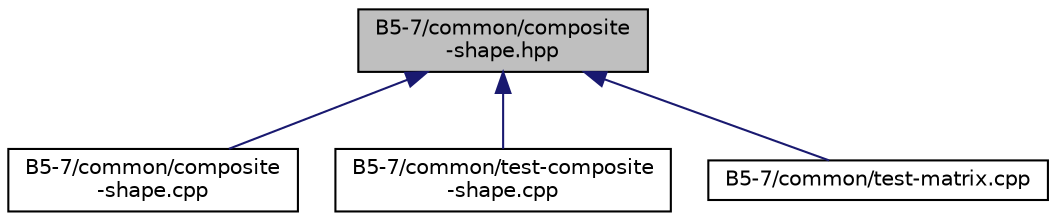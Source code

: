 digraph "B5-7/common/composite-shape.hpp"
{
 // LATEX_PDF_SIZE
  edge [fontname="Helvetica",fontsize="10",labelfontname="Helvetica",labelfontsize="10"];
  node [fontname="Helvetica",fontsize="10",shape=record];
  Node1 [label="B5-7/common/composite\l-shape.hpp",height=0.2,width=0.4,color="black", fillcolor="grey75", style="filled", fontcolor="black",tooltip=" "];
  Node1 -> Node2 [dir="back",color="midnightblue",fontsize="10",style="solid",fontname="Helvetica"];
  Node2 [label="B5-7/common/composite\l-shape.cpp",height=0.2,width=0.4,color="black", fillcolor="white", style="filled",URL="$composite-shape_8cpp.html",tooltip=" "];
  Node1 -> Node3 [dir="back",color="midnightblue",fontsize="10",style="solid",fontname="Helvetica"];
  Node3 [label="B5-7/common/test-composite\l-shape.cpp",height=0.2,width=0.4,color="black", fillcolor="white", style="filled",URL="$test-composite-shape_8cpp.html",tooltip=" "];
  Node1 -> Node4 [dir="back",color="midnightblue",fontsize="10",style="solid",fontname="Helvetica"];
  Node4 [label="B5-7/common/test-matrix.cpp",height=0.2,width=0.4,color="black", fillcolor="white", style="filled",URL="$test-matrix_8cpp.html",tooltip=" "];
}
